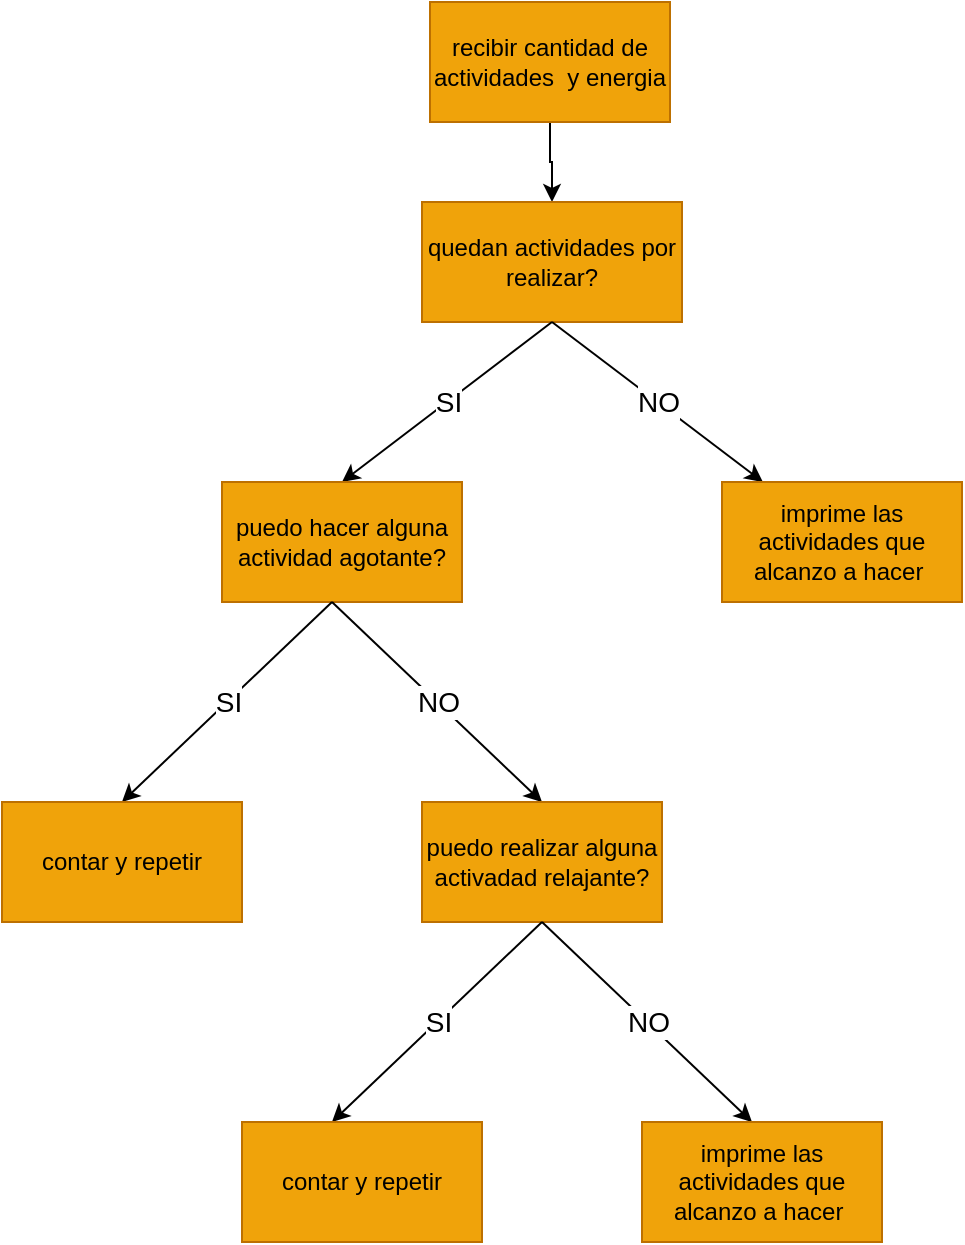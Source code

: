 <mxfile version="22.1.21" type="device">
  <diagram name="Página-1" id="KlRui7LvIFoOjlKw-8mP">
    <mxGraphModel dx="1195" dy="703" grid="1" gridSize="10" guides="1" tooltips="1" connect="1" arrows="1" fold="1" page="1" pageScale="1" pageWidth="827" pageHeight="1169" math="0" shadow="0">
      <root>
        <mxCell id="0" />
        <mxCell id="1" parent="0" />
        <mxCell id="orH9Mzm8NSAfKl-rBiZL-6" value="" style="edgeStyle=orthogonalEdgeStyle;rounded=0;orthogonalLoop=1;jettySize=auto;html=1;" edge="1" parent="1" source="orH9Mzm8NSAfKl-rBiZL-4" target="orH9Mzm8NSAfKl-rBiZL-5">
          <mxGeometry relative="1" as="geometry" />
        </mxCell>
        <mxCell id="orH9Mzm8NSAfKl-rBiZL-4" value="recibir cantidad de actividades&amp;nbsp; y energia" style="rounded=0;whiteSpace=wrap;html=1;fillColor=#f0a30a;fontColor=#000000;strokeColor=#BD7000;" vertex="1" parent="1">
          <mxGeometry x="354" y="100" width="120" height="60" as="geometry" />
        </mxCell>
        <mxCell id="orH9Mzm8NSAfKl-rBiZL-5" value="quedan actividades por realizar?" style="whiteSpace=wrap;html=1;rounded=0;fillColor=#f0a30a;fontColor=#000000;strokeColor=#BD7000;" vertex="1" parent="1">
          <mxGeometry x="350" y="200" width="130" height="60" as="geometry" />
        </mxCell>
        <mxCell id="orH9Mzm8NSAfKl-rBiZL-7" value="&lt;font style=&quot;font-size: 14px;&quot;&gt;SI&lt;/font&gt;" style="endArrow=classic;html=1;rounded=0;exitX=0.5;exitY=1;exitDx=0;exitDy=0;entryX=0.5;entryY=0;entryDx=0;entryDy=0;" edge="1" parent="1" source="orH9Mzm8NSAfKl-rBiZL-5" target="orH9Mzm8NSAfKl-rBiZL-11">
          <mxGeometry width="50" height="50" relative="1" as="geometry">
            <mxPoint x="400" y="360" as="sourcePoint" />
            <mxPoint x="330" y="330" as="targetPoint" />
          </mxGeometry>
        </mxCell>
        <mxCell id="orH9Mzm8NSAfKl-rBiZL-9" value="&lt;font style=&quot;font-size: 14px;&quot;&gt;NO&lt;/font&gt;" style="endArrow=classic;html=1;rounded=0;exitX=0.5;exitY=1;exitDx=0;exitDy=0;" edge="1" parent="1" source="orH9Mzm8NSAfKl-rBiZL-5" target="orH9Mzm8NSAfKl-rBiZL-10">
          <mxGeometry width="50" height="50" relative="1" as="geometry">
            <mxPoint x="424" y="270" as="sourcePoint" />
            <mxPoint x="500" y="330" as="targetPoint" />
          </mxGeometry>
        </mxCell>
        <mxCell id="orH9Mzm8NSAfKl-rBiZL-10" value="imprime las actividades que alcanzo a hacer&amp;nbsp;" style="rounded=0;whiteSpace=wrap;html=1;fillColor=#f0a30a;fontColor=#000000;strokeColor=#BD7000;" vertex="1" parent="1">
          <mxGeometry x="500.0" y="340.0" width="120" height="60" as="geometry" />
        </mxCell>
        <mxCell id="orH9Mzm8NSAfKl-rBiZL-11" value="puedo hacer alguna actividad agotante?" style="rounded=0;whiteSpace=wrap;html=1;fillColor=#f0a30a;fontColor=#000000;strokeColor=#BD7000;" vertex="1" parent="1">
          <mxGeometry x="250" y="340" width="120" height="60" as="geometry" />
        </mxCell>
        <mxCell id="orH9Mzm8NSAfKl-rBiZL-12" value="&lt;font style=&quot;font-size: 14px;&quot;&gt;SI&lt;/font&gt;" style="endArrow=classic;html=1;rounded=0;exitX=0.5;exitY=1;exitDx=0;exitDy=0;entryX=0.5;entryY=0;entryDx=0;entryDy=0;" edge="1" parent="1" target="orH9Mzm8NSAfKl-rBiZL-14">
          <mxGeometry width="50" height="50" relative="1" as="geometry">
            <mxPoint x="305" y="400" as="sourcePoint" />
            <mxPoint x="200" y="480" as="targetPoint" />
          </mxGeometry>
        </mxCell>
        <mxCell id="orH9Mzm8NSAfKl-rBiZL-13" value="&lt;font style=&quot;font-size: 14px;&quot;&gt;NO&lt;/font&gt;" style="endArrow=classic;html=1;rounded=0;exitX=0.5;exitY=1;exitDx=0;exitDy=0;entryX=0.5;entryY=0;entryDx=0;entryDy=0;" edge="1" parent="1" target="orH9Mzm8NSAfKl-rBiZL-15">
          <mxGeometry width="50" height="50" relative="1" as="geometry">
            <mxPoint x="305" y="400" as="sourcePoint" />
            <mxPoint x="410" y="480" as="targetPoint" />
          </mxGeometry>
        </mxCell>
        <mxCell id="orH9Mzm8NSAfKl-rBiZL-14" value="contar y repetir" style="rounded=0;whiteSpace=wrap;html=1;fillColor=#f0a30a;fontColor=#000000;strokeColor=#BD7000;" vertex="1" parent="1">
          <mxGeometry x="140" y="500" width="120" height="60" as="geometry" />
        </mxCell>
        <mxCell id="orH9Mzm8NSAfKl-rBiZL-15" value="puedo realizar alguna activadad relajante?" style="rounded=0;whiteSpace=wrap;html=1;fillColor=#f0a30a;fontColor=#000000;strokeColor=#BD7000;" vertex="1" parent="1">
          <mxGeometry x="350" y="500" width="120" height="60" as="geometry" />
        </mxCell>
        <mxCell id="orH9Mzm8NSAfKl-rBiZL-16" value="&lt;font style=&quot;font-size: 14px;&quot;&gt;NO&lt;/font&gt;" style="endArrow=classic;html=1;rounded=0;exitX=0.5;exitY=1;exitDx=0;exitDy=0;entryX=0.5;entryY=0;entryDx=0;entryDy=0;" edge="1" parent="1">
          <mxGeometry width="50" height="50" relative="1" as="geometry">
            <mxPoint x="410" y="560" as="sourcePoint" />
            <mxPoint x="515" y="660" as="targetPoint" />
          </mxGeometry>
        </mxCell>
        <mxCell id="orH9Mzm8NSAfKl-rBiZL-17" value="&lt;font style=&quot;font-size: 14px;&quot;&gt;SI&lt;/font&gt;" style="endArrow=classic;html=1;rounded=0;exitX=0.5;exitY=1;exitDx=0;exitDy=0;entryX=0.5;entryY=0;entryDx=0;entryDy=0;" edge="1" parent="1">
          <mxGeometry width="50" height="50" relative="1" as="geometry">
            <mxPoint x="410" y="560" as="sourcePoint" />
            <mxPoint x="305" y="660" as="targetPoint" />
          </mxGeometry>
        </mxCell>
        <mxCell id="orH9Mzm8NSAfKl-rBiZL-18" value="contar y repetir" style="rounded=0;whiteSpace=wrap;html=1;fillColor=#f0a30a;fontColor=#000000;strokeColor=#BD7000;" vertex="1" parent="1">
          <mxGeometry x="260" y="660" width="120" height="60" as="geometry" />
        </mxCell>
        <mxCell id="orH9Mzm8NSAfKl-rBiZL-20" value="imprime las actividades que alcanzo a hacer&amp;nbsp;" style="rounded=0;whiteSpace=wrap;html=1;fillColor=#f0a30a;fontColor=#000000;strokeColor=#BD7000;" vertex="1" parent="1">
          <mxGeometry x="460.0" y="660.0" width="120" height="60" as="geometry" />
        </mxCell>
      </root>
    </mxGraphModel>
  </diagram>
</mxfile>

